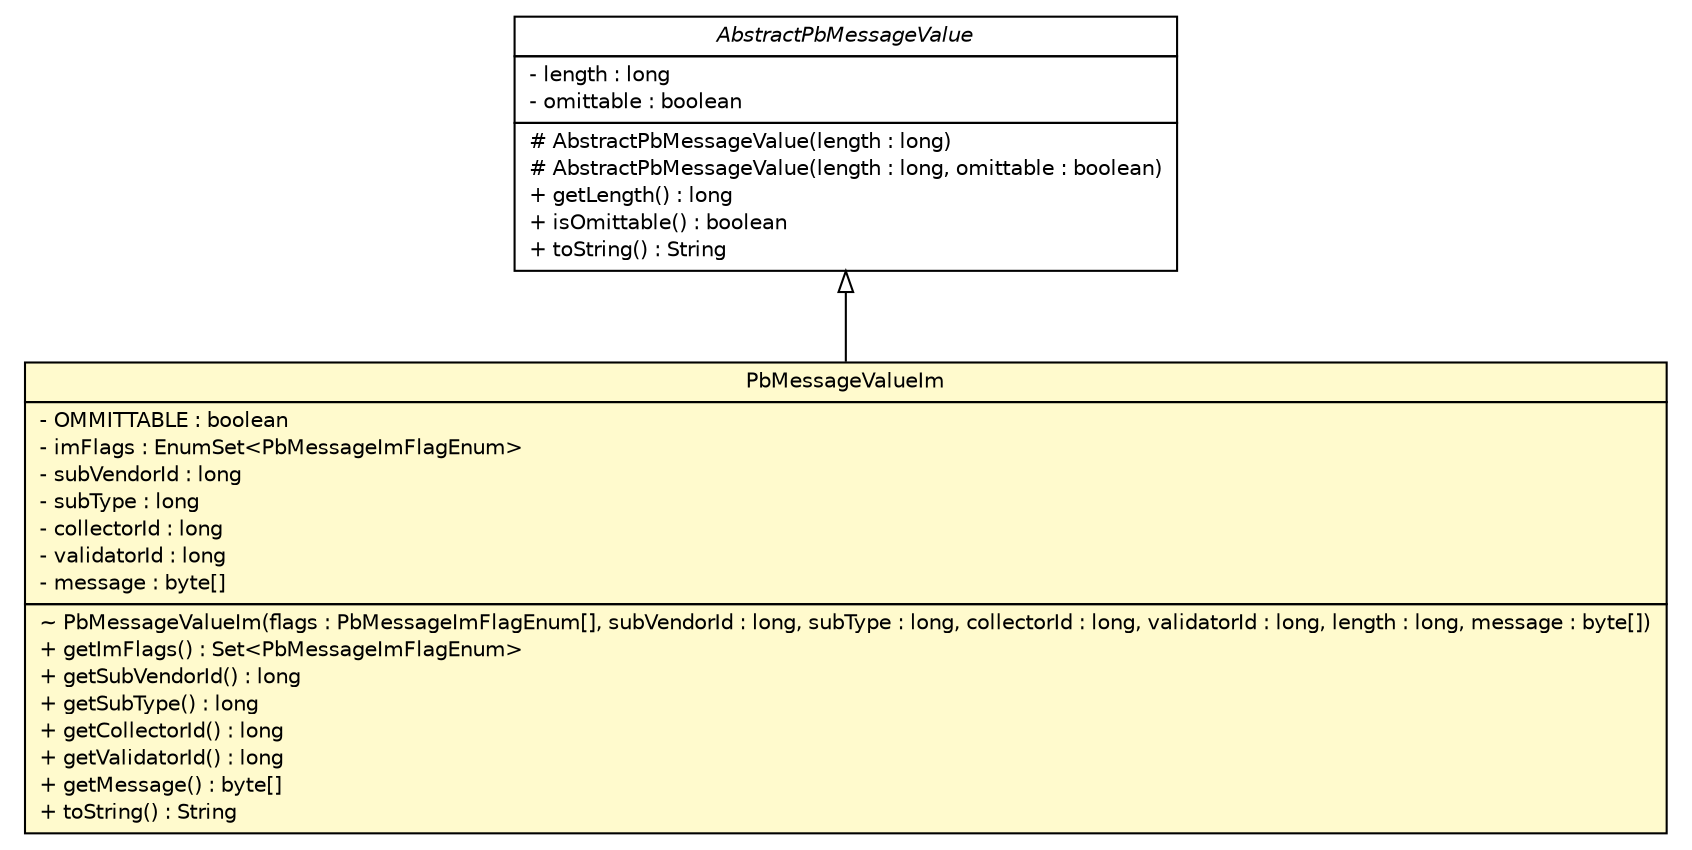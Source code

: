 #!/usr/local/bin/dot
#
# Class diagram 
# Generated by UMLGraph version R5_6 (http://www.umlgraph.org/)
#

digraph G {
	edge [fontname="Helvetica",fontsize=10,labelfontname="Helvetica",labelfontsize=10];
	node [fontname="Helvetica",fontsize=10,shape=plaintext];
	nodesep=0.25;
	ranksep=0.5;
	// org.ietf.nea.pb.message.PbMessageValueIm
	c123021 [label=<<table title="org.ietf.nea.pb.message.PbMessageValueIm" border="0" cellborder="1" cellspacing="0" cellpadding="2" port="p" bgcolor="lemonChiffon" href="./PbMessageValueIm.html">
		<tr><td><table border="0" cellspacing="0" cellpadding="1">
<tr><td align="center" balign="center"> PbMessageValueIm </td></tr>
		</table></td></tr>
		<tr><td><table border="0" cellspacing="0" cellpadding="1">
<tr><td align="left" balign="left"> - OMMITTABLE : boolean </td></tr>
<tr><td align="left" balign="left"> - imFlags : EnumSet&lt;PbMessageImFlagEnum&gt; </td></tr>
<tr><td align="left" balign="left"> - subVendorId : long </td></tr>
<tr><td align="left" balign="left"> - subType : long </td></tr>
<tr><td align="left" balign="left"> - collectorId : long </td></tr>
<tr><td align="left" balign="left"> - validatorId : long </td></tr>
<tr><td align="left" balign="left"> - message : byte[] </td></tr>
		</table></td></tr>
		<tr><td><table border="0" cellspacing="0" cellpadding="1">
<tr><td align="left" balign="left"> ~ PbMessageValueIm(flags : PbMessageImFlagEnum[], subVendorId : long, subType : long, collectorId : long, validatorId : long, length : long, message : byte[]) </td></tr>
<tr><td align="left" balign="left"> + getImFlags() : Set&lt;PbMessageImFlagEnum&gt; </td></tr>
<tr><td align="left" balign="left"> + getSubVendorId() : long </td></tr>
<tr><td align="left" balign="left"> + getSubType() : long </td></tr>
<tr><td align="left" balign="left"> + getCollectorId() : long </td></tr>
<tr><td align="left" balign="left"> + getValidatorId() : long </td></tr>
<tr><td align="left" balign="left"> + getMessage() : byte[] </td></tr>
<tr><td align="left" balign="left"> + toString() : String </td></tr>
		</table></td></tr>
		</table>>, URL="./PbMessageValueIm.html", fontname="Helvetica", fontcolor="black", fontsize=10.0];
	// org.ietf.nea.pb.message.AbstractPbMessageValue
	c123027 [label=<<table title="org.ietf.nea.pb.message.AbstractPbMessageValue" border="0" cellborder="1" cellspacing="0" cellpadding="2" port="p" href="./AbstractPbMessageValue.html">
		<tr><td><table border="0" cellspacing="0" cellpadding="1">
<tr><td align="center" balign="center"><font face="Helvetica-Oblique"> AbstractPbMessageValue </font></td></tr>
		</table></td></tr>
		<tr><td><table border="0" cellspacing="0" cellpadding="1">
<tr><td align="left" balign="left"> - length : long </td></tr>
<tr><td align="left" balign="left"> - omittable : boolean </td></tr>
		</table></td></tr>
		<tr><td><table border="0" cellspacing="0" cellpadding="1">
<tr><td align="left" balign="left"> # AbstractPbMessageValue(length : long) </td></tr>
<tr><td align="left" balign="left"> # AbstractPbMessageValue(length : long, omittable : boolean) </td></tr>
<tr><td align="left" balign="left"> + getLength() : long </td></tr>
<tr><td align="left" balign="left"> + isOmittable() : boolean </td></tr>
<tr><td align="left" balign="left"> + toString() : String </td></tr>
		</table></td></tr>
		</table>>, URL="./AbstractPbMessageValue.html", fontname="Helvetica", fontcolor="black", fontsize=10.0];
	//org.ietf.nea.pb.message.PbMessageValueIm extends org.ietf.nea.pb.message.AbstractPbMessageValue
	c123027:p -> c123021:p [dir=back,arrowtail=empty];
}

